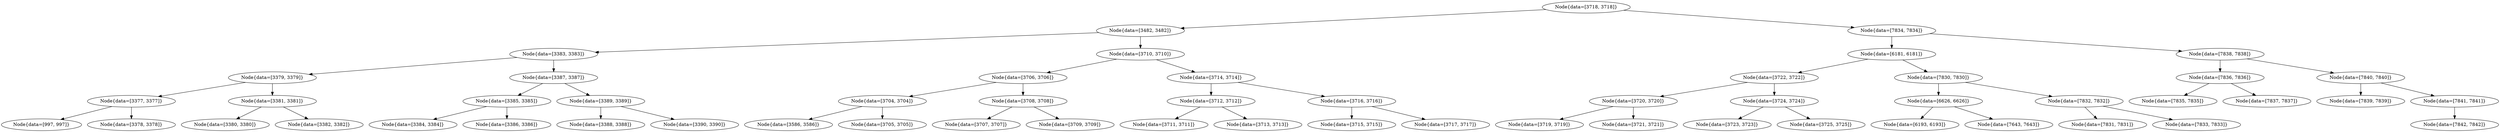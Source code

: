 digraph G{
206443140 [label="Node{data=[3718, 3718]}"]
206443140 -> 1620584586
1620584586 [label="Node{data=[3482, 3482]}"]
1620584586 -> 1625242696
1625242696 [label="Node{data=[3383, 3383]}"]
1625242696 -> 703461650
703461650 [label="Node{data=[3379, 3379]}"]
703461650 -> 1439372441
1439372441 [label="Node{data=[3377, 3377]}"]
1439372441 -> 1958128338
1958128338 [label="Node{data=[997, 997]}"]
1439372441 -> 1829954928
1829954928 [label="Node{data=[3378, 3378]}"]
703461650 -> 728872105
728872105 [label="Node{data=[3381, 3381]}"]
728872105 -> 647172738
647172738 [label="Node{data=[3380, 3380]}"]
728872105 -> 1739771064
1739771064 [label="Node{data=[3382, 3382]}"]
1625242696 -> 502369371
502369371 [label="Node{data=[3387, 3387]}"]
502369371 -> 990099376
990099376 [label="Node{data=[3385, 3385]}"]
990099376 -> 96118096
96118096 [label="Node{data=[3384, 3384]}"]
990099376 -> 1948024403
1948024403 [label="Node{data=[3386, 3386]}"]
502369371 -> 1704900575
1704900575 [label="Node{data=[3389, 3389]}"]
1704900575 -> 1132868331
1132868331 [label="Node{data=[3388, 3388]}"]
1704900575 -> 331784174
331784174 [label="Node{data=[3390, 3390]}"]
1620584586 -> 79664419
79664419 [label="Node{data=[3710, 3710]}"]
79664419 -> 336587300
336587300 [label="Node{data=[3706, 3706]}"]
336587300 -> 1726780196
1726780196 [label="Node{data=[3704, 3704]}"]
1726780196 -> 1106401784
1106401784 [label="Node{data=[3586, 3586]}"]
1726780196 -> 966580840
966580840 [label="Node{data=[3705, 3705]}"]
336587300 -> 1386830261
1386830261 [label="Node{data=[3708, 3708]}"]
1386830261 -> 1348371831
1348371831 [label="Node{data=[3707, 3707]}"]
1386830261 -> 53488413
53488413 [label="Node{data=[3709, 3709]}"]
79664419 -> 1545666185
1545666185 [label="Node{data=[3714, 3714]}"]
1545666185 -> 1155293257
1155293257 [label="Node{data=[3712, 3712]}"]
1155293257 -> 1611477144
1611477144 [label="Node{data=[3711, 3711]}"]
1155293257 -> 1659344711
1659344711 [label="Node{data=[3713, 3713]}"]
1545666185 -> 963176740
963176740 [label="Node{data=[3716, 3716]}"]
963176740 -> 512821352
512821352 [label="Node{data=[3715, 3715]}"]
963176740 -> 387015378
387015378 [label="Node{data=[3717, 3717]}"]
206443140 -> 1234338520
1234338520 [label="Node{data=[7834, 7834]}"]
1234338520 -> 927818503
927818503 [label="Node{data=[6181, 6181]}"]
927818503 -> 562687950
562687950 [label="Node{data=[3722, 3722]}"]
562687950 -> 1032982239
1032982239 [label="Node{data=[3720, 3720]}"]
1032982239 -> 1623973879
1623973879 [label="Node{data=[3719, 3719]}"]
1032982239 -> 1011015090
1011015090 [label="Node{data=[3721, 3721]}"]
562687950 -> 1381737067
1381737067 [label="Node{data=[3724, 3724]}"]
1381737067 -> 2140322313
2140322313 [label="Node{data=[3723, 3723]}"]
1381737067 -> 1100539499
1100539499 [label="Node{data=[3725, 3725]}"]
927818503 -> 1805454503
1805454503 [label="Node{data=[7830, 7830]}"]
1805454503 -> 1683661637
1683661637 [label="Node{data=[6626, 6626]}"]
1683661637 -> 250748725
250748725 [label="Node{data=[6193, 6193]}"]
1683661637 -> 148839230
148839230 [label="Node{data=[7643, 7643]}"]
1805454503 -> 186963638
186963638 [label="Node{data=[7832, 7832]}"]
186963638 -> 987044892
987044892 [label="Node{data=[7831, 7831]}"]
186963638 -> 616609732
616609732 [label="Node{data=[7833, 7833]}"]
1234338520 -> 1412845193
1412845193 [label="Node{data=[7838, 7838]}"]
1412845193 -> 2039133151
2039133151 [label="Node{data=[7836, 7836]}"]
2039133151 -> 1806529806
1806529806 [label="Node{data=[7835, 7835]}"]
2039133151 -> 1249022248
1249022248 [label="Node{data=[7837, 7837]}"]
1412845193 -> 752274665
752274665 [label="Node{data=[7840, 7840]}"]
752274665 -> 15636199
15636199 [label="Node{data=[7839, 7839]}"]
752274665 -> 15439601
15439601 [label="Node{data=[7841, 7841]}"]
15439601 -> 1582218261
1582218261 [label="Node{data=[7842, 7842]}"]
}
